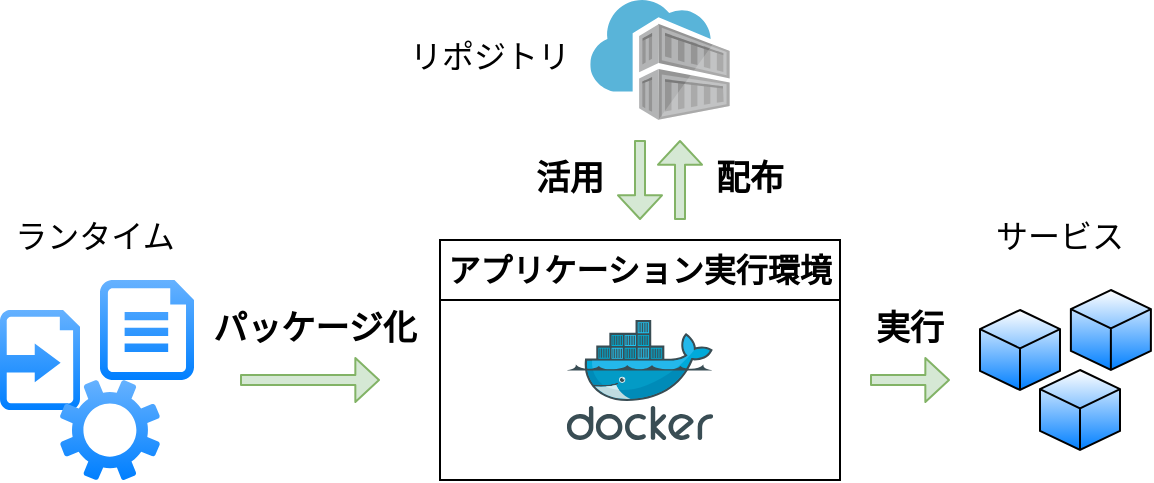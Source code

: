 <mxfile>
    <diagram id="dY-HesiYlw1E1hUGIeRa" name="ページ1">
        <mxGraphModel dx="803" dy="875" grid="1" gridSize="10" guides="1" tooltips="1" connect="1" arrows="1" fold="1" page="1" pageScale="1" pageWidth="583" pageHeight="413" math="0" shadow="0">
            <root>
                <mxCell id="0"/>
                <mxCell id="1" parent="0"/>
                <mxCell id="6" value="" style="sketch=0;aspect=fixed;pointerEvents=1;shadow=0;dashed=0;html=1;strokeColor=none;labelPosition=center;verticalLabelPosition=bottom;verticalAlign=top;align=center;fillColor=#007FFF;shape=mxgraph.azure.file;gradientColor=#66B2FF;gradientDirection=north;fontFamily=Noto Sans JP;fontSource=https%3A%2F%2Ffonts.googleapis.com%2Fcss%3Ffamily%3DNoto%2BSans%2BJP;" parent="1" vertex="1">
                    <mxGeometry x="50" y="140" width="47" height="50" as="geometry"/>
                </mxCell>
                <mxCell id="7" value="" style="sketch=0;aspect=fixed;pointerEvents=1;shadow=0;dashed=0;html=1;strokeColor=none;labelPosition=center;verticalLabelPosition=bottom;verticalAlign=top;align=center;fillColor=#007FFF;shape=mxgraph.mscae.enterprise.import_generic;gradientColor=#66B2FF;gradientDirection=north;fontFamily=Noto Sans JP;fontSource=https%3A%2F%2Ffonts.googleapis.com%2Fcss%3Ffamily%3DNoto%2BSans%2BJP;" parent="1" vertex="1">
                    <mxGeometry y="155" width="40" height="50" as="geometry"/>
                </mxCell>
                <mxCell id="9" value="" style="sketch=0;aspect=fixed;pointerEvents=1;shadow=0;dashed=0;html=1;strokeColor=none;labelPosition=center;verticalLabelPosition=bottom;verticalAlign=top;align=center;fillColor=#007FFF;shape=mxgraph.mscae.enterprise.settings;gradientColor=#66B2FF;gradientDirection=north;fontFamily=Noto Sans JP;fontSource=https%3A%2F%2Ffonts.googleapis.com%2Fcss%3Ffamily%3DNoto%2BSans%2BJP;" parent="1" vertex="1">
                    <mxGeometry x="30" y="190" width="50" height="50" as="geometry"/>
                </mxCell>
                <mxCell id="11" value="" style="shape=flexArrow;endArrow=classic;html=1;fillColor=#d5e8d4;strokeColor=#82b366;width=5;endWidth=16;endSize=3.61;fontFamily=Noto Sans JP;fontSource=https%3A%2F%2Ffonts.googleapis.com%2Fcss%3Ffamily%3DNoto%2BSans%2BJP;" parent="1" edge="1">
                    <mxGeometry width="50" height="50" relative="1" as="geometry">
                        <mxPoint x="120" y="190" as="sourcePoint"/>
                        <mxPoint x="190" y="190" as="targetPoint"/>
                    </mxGeometry>
                </mxCell>
                <mxCell id="12" value="&lt;font size=&quot;1&quot; style=&quot;&quot;&gt;&lt;b style=&quot;font-size: 17px;&quot;&gt;パッケージ化&lt;/b&gt;&lt;/font&gt;" style="text;html=1;strokeColor=none;fillColor=none;align=center;verticalAlign=middle;whiteSpace=wrap;rounded=0;fontFamily=Noto Sans JP;fontSource=https%3A%2F%2Ffonts.googleapis.com%2Fcss%3Ffamily%3DNoto%2BSans%2BJP;" parent="1" vertex="1">
                    <mxGeometry x="100" y="155" width="115" height="20" as="geometry"/>
                </mxCell>
                <mxCell id="13" value="&lt;font style=&quot;font-size: 16px;&quot; color=&quot;#000000&quot;&gt;ランタイム&lt;/font&gt;" style="text;html=1;strokeColor=none;fillColor=none;align=center;verticalAlign=middle;whiteSpace=wrap;rounded=0;fontSize=18;fontColor=#FF0000;fontFamily=Noto Sans JP;fontSource=https%3A%2F%2Ffonts.googleapis.com%2Fcss%3Ffamily%3DNoto%2BSans%2BJP;" parent="1" vertex="1">
                    <mxGeometry x="5" y="110" width="85" height="15" as="geometry"/>
                </mxCell>
                <mxCell id="16" value="アプリケーション実行環境" style="swimlane;whiteSpace=wrap;html=1;fontSize=16;fontColor=#000000;startSize=30;fontFamily=Noto Sans JP;fontSource=https%3A%2F%2Ffonts.googleapis.com%2Fcss%3Ffamily%3DNoto%2BSans%2BJP;" parent="1" vertex="1">
                    <mxGeometry x="220" y="120" width="200" height="120" as="geometry">
                        <mxRectangle x="270" y="120" width="230" height="70" as="alternateBounds"/>
                    </mxGeometry>
                </mxCell>
                <mxCell id="10" value="" style="sketch=0;aspect=fixed;html=1;points=[];align=center;image;fontSize=12;image=img/lib/mscae/Docker.svg;fontFamily=Noto Sans JP;fontSource=https%3A%2F%2Ffonts.googleapis.com%2Fcss%3Ffamily%3DNoto%2BSans%2BJP;" parent="16" vertex="1">
                    <mxGeometry x="63.41" y="40" width="73.17" height="60" as="geometry"/>
                </mxCell>
                <mxCell id="21" value="" style="sketch=0;aspect=fixed;html=1;points=[];align=center;image;fontSize=12;image=img/lib/mscae/Container_Registries.svg;fontColor=#000000;fontFamily=Noto Sans JP;fontSource=https%3A%2F%2Ffonts.googleapis.com%2Fcss%3Ffamily%3DNoto%2BSans%2BJP;" parent="1" vertex="1">
                    <mxGeometry x="295.12" width="69.77" height="60" as="geometry"/>
                </mxCell>
                <mxCell id="22" value="" style="shape=flexArrow;endArrow=classic;html=1;fillColor=#d5e8d4;strokeColor=#82b366;width=5;endWidth=16;endSize=3.61;fontFamily=Noto Sans JP;fontSource=https%3A%2F%2Ffonts.googleapis.com%2Fcss%3Ffamily%3DNoto%2BSans%2BJP;" parent="1" edge="1">
                    <mxGeometry width="50" height="50" relative="1" as="geometry">
                        <mxPoint x="320" y="70" as="sourcePoint"/>
                        <mxPoint x="320" y="110" as="targetPoint"/>
                    </mxGeometry>
                </mxCell>
                <mxCell id="23" value="" style="shape=flexArrow;endArrow=classic;html=1;fillColor=#d5e8d4;strokeColor=#82b366;width=5;endWidth=16;endSize=3.61;fontFamily=Noto Sans JP;fontSource=https%3A%2F%2Ffonts.googleapis.com%2Fcss%3Ffamily%3DNoto%2BSans%2BJP;" parent="1" edge="1">
                    <mxGeometry width="50" height="50" relative="1" as="geometry">
                        <mxPoint x="340" y="110" as="sourcePoint"/>
                        <mxPoint x="340" y="70" as="targetPoint"/>
                    </mxGeometry>
                </mxCell>
                <mxCell id="24" value="&lt;font size=&quot;1&quot; style=&quot;&quot;&gt;&lt;b style=&quot;font-size: 17px;&quot;&gt;配布&lt;/b&gt;&lt;/font&gt;" style="text;html=1;strokeColor=none;fillColor=none;align=center;verticalAlign=middle;whiteSpace=wrap;rounded=0;fontFamily=Noto Sans JP;fontSource=https%3A%2F%2Ffonts.googleapis.com%2Fcss%3Ffamily%3DNoto%2BSans%2BJP;" parent="1" vertex="1">
                    <mxGeometry x="350" y="80" width="50" height="20" as="geometry"/>
                </mxCell>
                <mxCell id="25" value="&lt;font size=&quot;1&quot; style=&quot;&quot;&gt;&lt;b style=&quot;font-size: 17px;&quot;&gt;活用&lt;/b&gt;&lt;/font&gt;" style="text;html=1;strokeColor=none;fillColor=none;align=center;verticalAlign=middle;whiteSpace=wrap;rounded=0;fontFamily=Noto Sans JP;fontSource=https%3A%2F%2Ffonts.googleapis.com%2Fcss%3Ffamily%3DNoto%2BSans%2BJP;" parent="1" vertex="1">
                    <mxGeometry x="260" y="80" width="50" height="20" as="geometry"/>
                </mxCell>
                <mxCell id="26" value="&lt;font style=&quot;font-size: 16px;&quot; color=&quot;#000000&quot;&gt;リポジトリ&lt;/font&gt;" style="text;html=1;strokeColor=none;fillColor=none;align=center;verticalAlign=middle;whiteSpace=wrap;rounded=0;fontSize=18;fontColor=#FF0000;fontFamily=Noto Sans JP;fontSource=https%3A%2F%2Ffonts.googleapis.com%2Fcss%3Ffamily%3DNoto%2BSans%2BJP;" parent="1" vertex="1">
                    <mxGeometry x="200" y="20" width="90" height="15" as="geometry"/>
                </mxCell>
                <mxCell id="28" value="" style="shape=flexArrow;endArrow=classic;html=1;fillColor=#d5e8d4;strokeColor=#82b366;width=5;endWidth=16;endSize=3.61;fontFamily=Noto Sans JP;fontSource=https%3A%2F%2Ffonts.googleapis.com%2Fcss%3Ffamily%3DNoto%2BSans%2BJP;" parent="1" edge="1">
                    <mxGeometry width="50" height="50" relative="1" as="geometry">
                        <mxPoint x="435" y="190" as="sourcePoint"/>
                        <mxPoint x="475" y="190" as="targetPoint"/>
                    </mxGeometry>
                </mxCell>
                <mxCell id="30" value="&lt;font size=&quot;1&quot; style=&quot;&quot;&gt;&lt;b style=&quot;font-size: 17px;&quot;&gt;実行&lt;/b&gt;&lt;/font&gt;" style="text;html=1;strokeColor=none;fillColor=none;align=center;verticalAlign=middle;whiteSpace=wrap;rounded=0;fontFamily=Noto Sans JP;fontSource=https%3A%2F%2Ffonts.googleapis.com%2Fcss%3Ffamily%3DNoto%2BSans%2BJP;" parent="1" vertex="1">
                    <mxGeometry x="430" y="155" width="50" height="20" as="geometry"/>
                </mxCell>
                <mxCell id="36" value="&lt;font style=&quot;font-size: 16px;&quot; color=&quot;#000000&quot;&gt;サービス&lt;/font&gt;" style="text;html=1;strokeColor=none;fillColor=none;align=center;verticalAlign=middle;whiteSpace=wrap;rounded=0;fontSize=18;fontColor=#FF0000;fontFamily=Noto Sans JP;fontSource=https%3A%2F%2Ffonts.googleapis.com%2Fcss%3Ffamily%3DNoto%2BSans%2BJP;" parent="1" vertex="1">
                    <mxGeometry x="495" y="110" width="70" height="15" as="geometry"/>
                </mxCell>
                <mxCell id="40" value="" style="html=1;shape=mxgraph.basic.isocube;isoAngle=15;fontColor=#4C0099;fillColor=#007FFF;gradientColor=#FFFFFF;gradientDirection=north;fontFamily=Noto Sans JP;fontSource=https%3A%2F%2Ffonts.googleapis.com%2Fcss%3Ffamily%3DNoto%2BSans%2BJP;" parent="1" vertex="1">
                    <mxGeometry x="490" y="155" width="40" height="40" as="geometry"/>
                </mxCell>
                <mxCell id="41" value="" style="html=1;shape=mxgraph.basic.isocube;isoAngle=15;fontColor=#4C0099;fillColor=#007FFF;gradientColor=#FFFFFF;gradientDirection=north;fontFamily=Noto Sans JP;fontSource=https%3A%2F%2Ffonts.googleapis.com%2Fcss%3Ffamily%3DNoto%2BSans%2BJP;" parent="1" vertex="1">
                    <mxGeometry x="535.44" y="145" width="40" height="40" as="geometry"/>
                </mxCell>
                <mxCell id="42" value="" style="html=1;shape=mxgraph.basic.isocube;isoAngle=15;fontColor=#4C0099;fillColor=#007FFF;gradientColor=#FFFFFF;gradientDirection=north;fontFamily=Noto Sans JP;fontSource=https%3A%2F%2Ffonts.googleapis.com%2Fcss%3Ffamily%3DNoto%2BSans%2BJP;" parent="1" vertex="1">
                    <mxGeometry x="520" y="185" width="40" height="40" as="geometry"/>
                </mxCell>
            </root>
        </mxGraphModel>
    </diagram>
</mxfile>